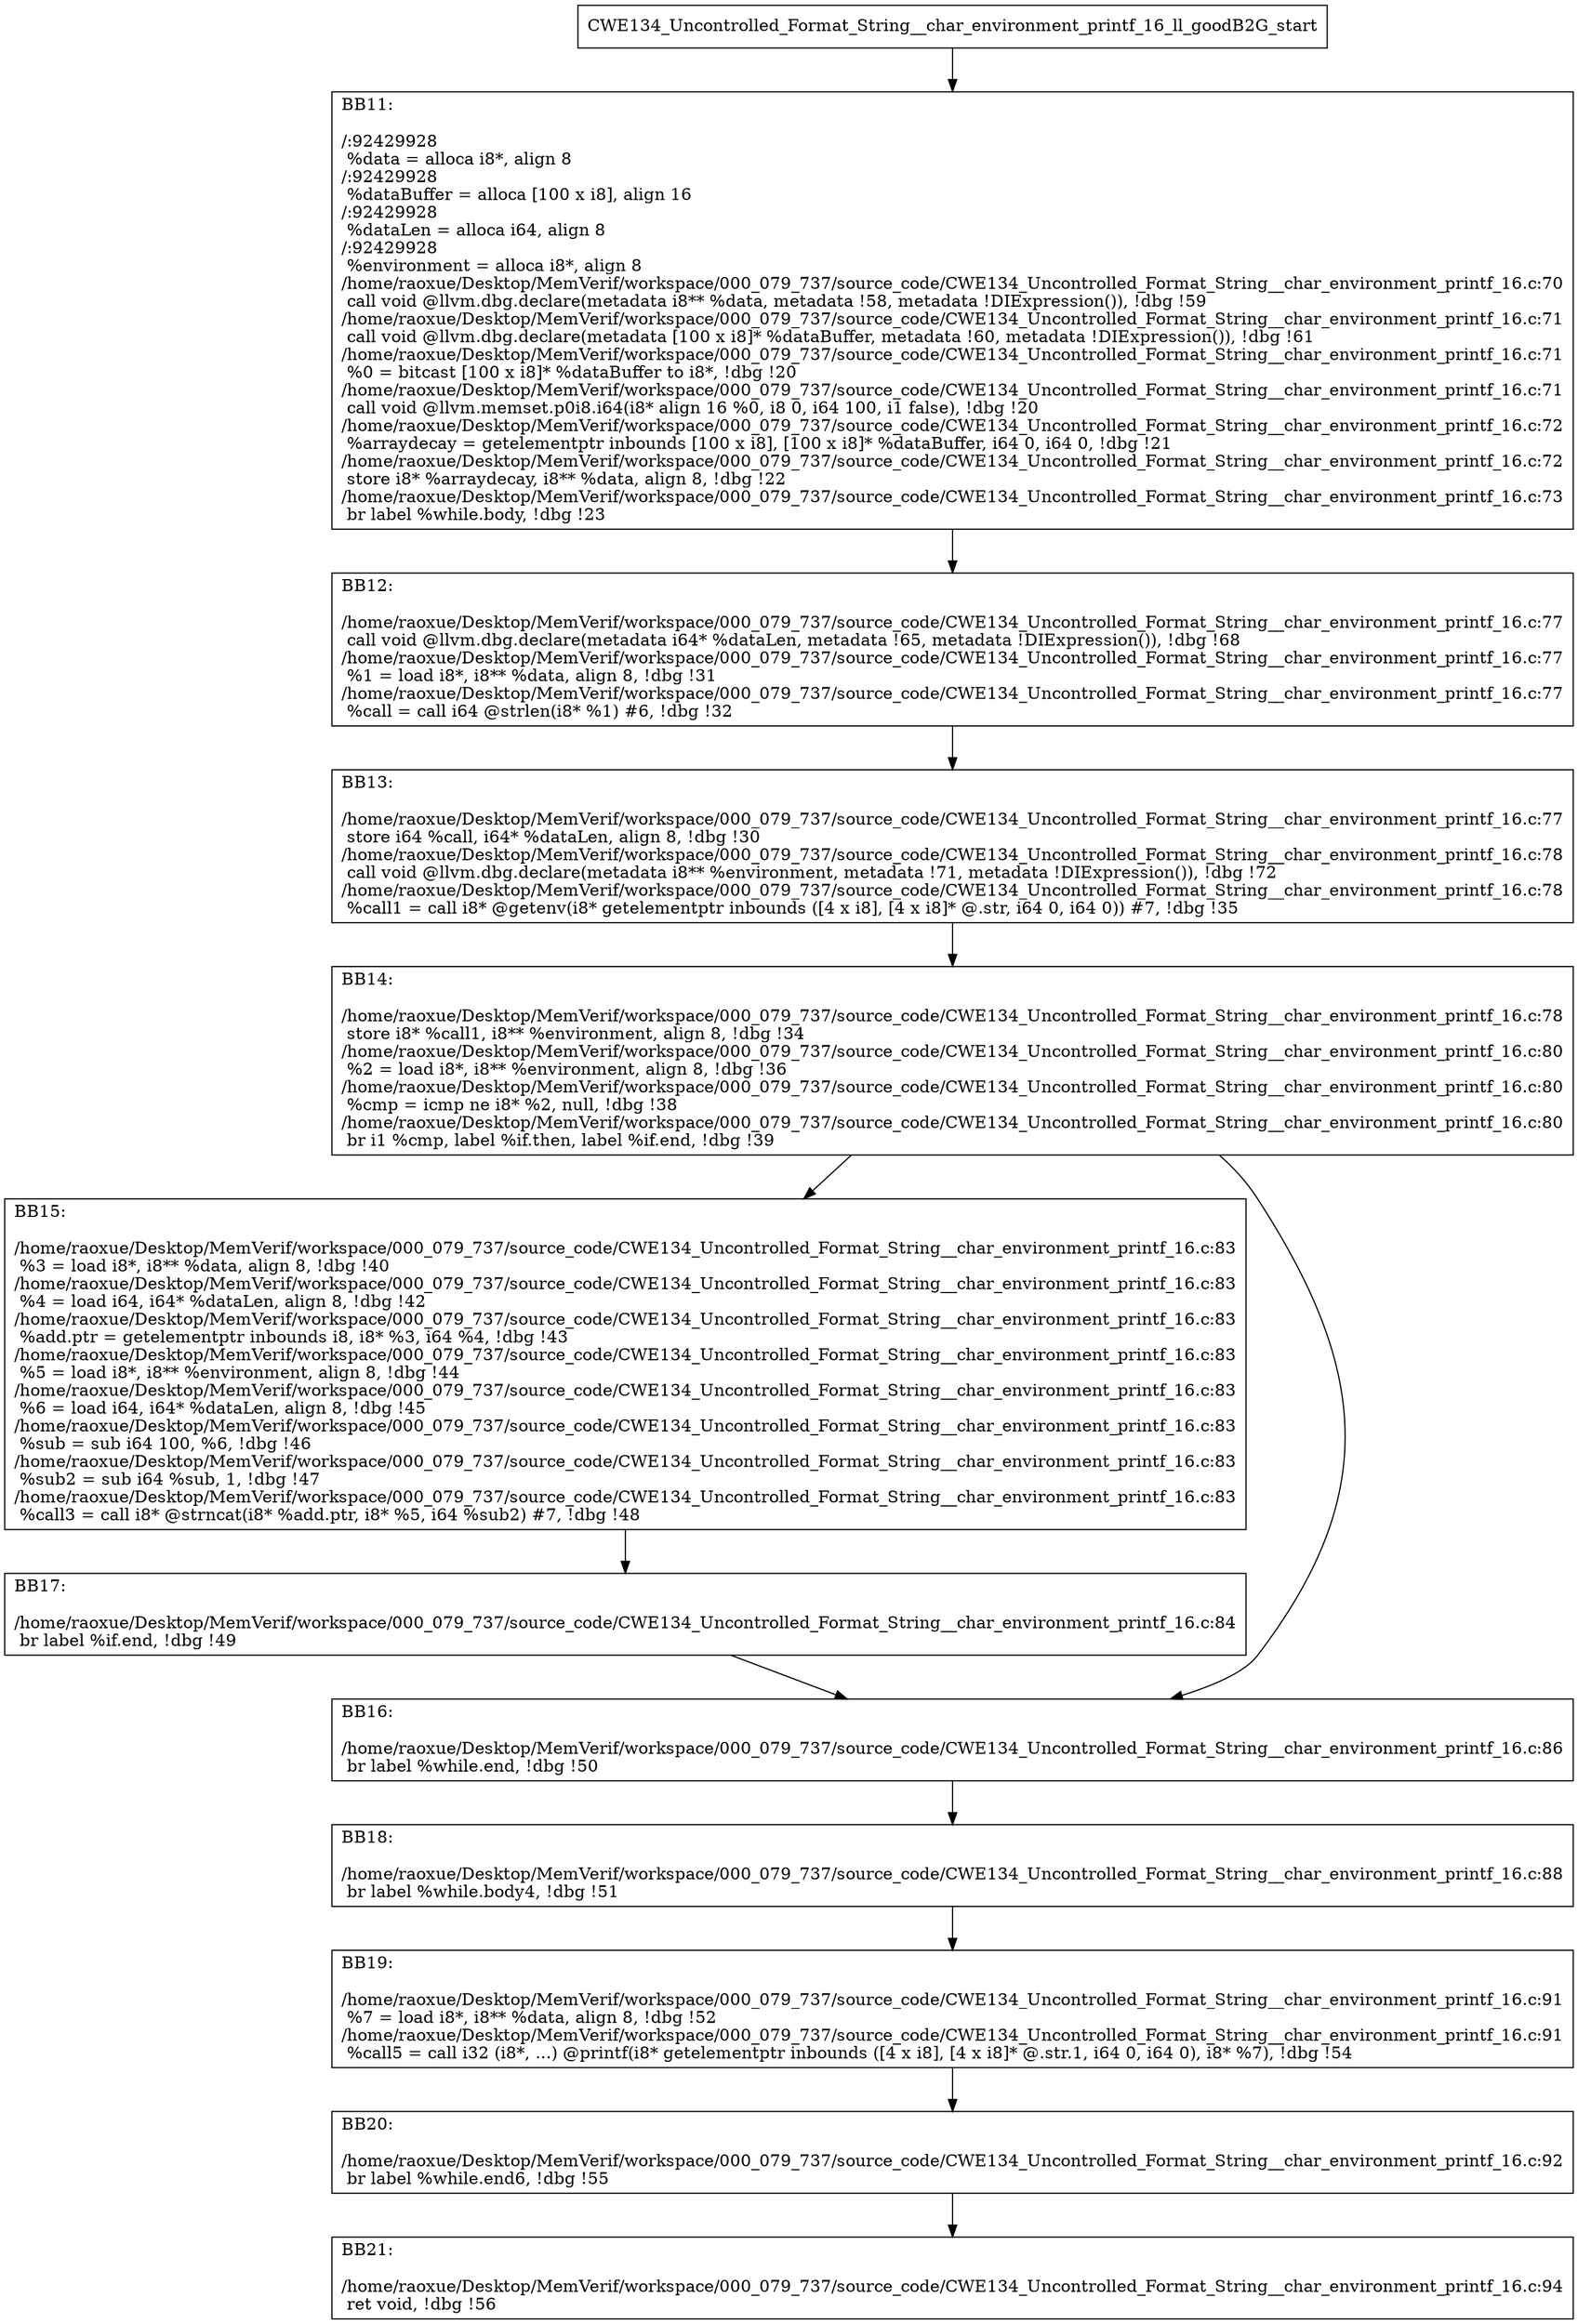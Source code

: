 digraph "CFG for'CWE134_Uncontrolled_Format_String__char_environment_printf_16_ll_goodB2G' function" {
	BBCWE134_Uncontrolled_Format_String__char_environment_printf_16_ll_goodB2G_start[shape=record,label="{CWE134_Uncontrolled_Format_String__char_environment_printf_16_ll_goodB2G_start}"];
	BBCWE134_Uncontrolled_Format_String__char_environment_printf_16_ll_goodB2G_start-> CWE134_Uncontrolled_Format_String__char_environment_printf_16_ll_goodB2GBB11;
	CWE134_Uncontrolled_Format_String__char_environment_printf_16_ll_goodB2GBB11 [shape=record, label="{BB11:\l\l/:92429928\l
  %data = alloca i8*, align 8\l
/:92429928\l
  %dataBuffer = alloca [100 x i8], align 16\l
/:92429928\l
  %dataLen = alloca i64, align 8\l
/:92429928\l
  %environment = alloca i8*, align 8\l
/home/raoxue/Desktop/MemVerif/workspace/000_079_737/source_code/CWE134_Uncontrolled_Format_String__char_environment_printf_16.c:70\l
  call void @llvm.dbg.declare(metadata i8** %data, metadata !58, metadata !DIExpression()), !dbg !59\l
/home/raoxue/Desktop/MemVerif/workspace/000_079_737/source_code/CWE134_Uncontrolled_Format_String__char_environment_printf_16.c:71\l
  call void @llvm.dbg.declare(metadata [100 x i8]* %dataBuffer, metadata !60, metadata !DIExpression()), !dbg !61\l
/home/raoxue/Desktop/MemVerif/workspace/000_079_737/source_code/CWE134_Uncontrolled_Format_String__char_environment_printf_16.c:71\l
  %0 = bitcast [100 x i8]* %dataBuffer to i8*, !dbg !20\l
/home/raoxue/Desktop/MemVerif/workspace/000_079_737/source_code/CWE134_Uncontrolled_Format_String__char_environment_printf_16.c:71\l
  call void @llvm.memset.p0i8.i64(i8* align 16 %0, i8 0, i64 100, i1 false), !dbg !20\l
/home/raoxue/Desktop/MemVerif/workspace/000_079_737/source_code/CWE134_Uncontrolled_Format_String__char_environment_printf_16.c:72\l
  %arraydecay = getelementptr inbounds [100 x i8], [100 x i8]* %dataBuffer, i64 0, i64 0, !dbg !21\l
/home/raoxue/Desktop/MemVerif/workspace/000_079_737/source_code/CWE134_Uncontrolled_Format_String__char_environment_printf_16.c:72\l
  store i8* %arraydecay, i8** %data, align 8, !dbg !22\l
/home/raoxue/Desktop/MemVerif/workspace/000_079_737/source_code/CWE134_Uncontrolled_Format_String__char_environment_printf_16.c:73\l
  br label %while.body, !dbg !23\l
}"];
	CWE134_Uncontrolled_Format_String__char_environment_printf_16_ll_goodB2GBB11-> CWE134_Uncontrolled_Format_String__char_environment_printf_16_ll_goodB2GBB12;
	CWE134_Uncontrolled_Format_String__char_environment_printf_16_ll_goodB2GBB12 [shape=record, label="{BB12:\l\l/home/raoxue/Desktop/MemVerif/workspace/000_079_737/source_code/CWE134_Uncontrolled_Format_String__char_environment_printf_16.c:77\l
  call void @llvm.dbg.declare(metadata i64* %dataLen, metadata !65, metadata !DIExpression()), !dbg !68\l
/home/raoxue/Desktop/MemVerif/workspace/000_079_737/source_code/CWE134_Uncontrolled_Format_String__char_environment_printf_16.c:77\l
  %1 = load i8*, i8** %data, align 8, !dbg !31\l
/home/raoxue/Desktop/MemVerif/workspace/000_079_737/source_code/CWE134_Uncontrolled_Format_String__char_environment_printf_16.c:77\l
  %call = call i64 @strlen(i8* %1) #6, !dbg !32\l
}"];
	CWE134_Uncontrolled_Format_String__char_environment_printf_16_ll_goodB2GBB12-> CWE134_Uncontrolled_Format_String__char_environment_printf_16_ll_goodB2GBB13;
	CWE134_Uncontrolled_Format_String__char_environment_printf_16_ll_goodB2GBB13 [shape=record, label="{BB13:\l\l/home/raoxue/Desktop/MemVerif/workspace/000_079_737/source_code/CWE134_Uncontrolled_Format_String__char_environment_printf_16.c:77\l
  store i64 %call, i64* %dataLen, align 8, !dbg !30\l
/home/raoxue/Desktop/MemVerif/workspace/000_079_737/source_code/CWE134_Uncontrolled_Format_String__char_environment_printf_16.c:78\l
  call void @llvm.dbg.declare(metadata i8** %environment, metadata !71, metadata !DIExpression()), !dbg !72\l
/home/raoxue/Desktop/MemVerif/workspace/000_079_737/source_code/CWE134_Uncontrolled_Format_String__char_environment_printf_16.c:78\l
  %call1 = call i8* @getenv(i8* getelementptr inbounds ([4 x i8], [4 x i8]* @.str, i64 0, i64 0)) #7, !dbg !35\l
}"];
	CWE134_Uncontrolled_Format_String__char_environment_printf_16_ll_goodB2GBB13-> CWE134_Uncontrolled_Format_String__char_environment_printf_16_ll_goodB2GBB14;
	CWE134_Uncontrolled_Format_String__char_environment_printf_16_ll_goodB2GBB14 [shape=record, label="{BB14:\l\l/home/raoxue/Desktop/MemVerif/workspace/000_079_737/source_code/CWE134_Uncontrolled_Format_String__char_environment_printf_16.c:78\l
  store i8* %call1, i8** %environment, align 8, !dbg !34\l
/home/raoxue/Desktop/MemVerif/workspace/000_079_737/source_code/CWE134_Uncontrolled_Format_String__char_environment_printf_16.c:80\l
  %2 = load i8*, i8** %environment, align 8, !dbg !36\l
/home/raoxue/Desktop/MemVerif/workspace/000_079_737/source_code/CWE134_Uncontrolled_Format_String__char_environment_printf_16.c:80\l
  %cmp = icmp ne i8* %2, null, !dbg !38\l
/home/raoxue/Desktop/MemVerif/workspace/000_079_737/source_code/CWE134_Uncontrolled_Format_String__char_environment_printf_16.c:80\l
  br i1 %cmp, label %if.then, label %if.end, !dbg !39\l
}"];
	CWE134_Uncontrolled_Format_String__char_environment_printf_16_ll_goodB2GBB14-> CWE134_Uncontrolled_Format_String__char_environment_printf_16_ll_goodB2GBB15;
	CWE134_Uncontrolled_Format_String__char_environment_printf_16_ll_goodB2GBB14-> CWE134_Uncontrolled_Format_String__char_environment_printf_16_ll_goodB2GBB16;
	CWE134_Uncontrolled_Format_String__char_environment_printf_16_ll_goodB2GBB15 [shape=record, label="{BB15:\l\l/home/raoxue/Desktop/MemVerif/workspace/000_079_737/source_code/CWE134_Uncontrolled_Format_String__char_environment_printf_16.c:83\l
  %3 = load i8*, i8** %data, align 8, !dbg !40\l
/home/raoxue/Desktop/MemVerif/workspace/000_079_737/source_code/CWE134_Uncontrolled_Format_String__char_environment_printf_16.c:83\l
  %4 = load i64, i64* %dataLen, align 8, !dbg !42\l
/home/raoxue/Desktop/MemVerif/workspace/000_079_737/source_code/CWE134_Uncontrolled_Format_String__char_environment_printf_16.c:83\l
  %add.ptr = getelementptr inbounds i8, i8* %3, i64 %4, !dbg !43\l
/home/raoxue/Desktop/MemVerif/workspace/000_079_737/source_code/CWE134_Uncontrolled_Format_String__char_environment_printf_16.c:83\l
  %5 = load i8*, i8** %environment, align 8, !dbg !44\l
/home/raoxue/Desktop/MemVerif/workspace/000_079_737/source_code/CWE134_Uncontrolled_Format_String__char_environment_printf_16.c:83\l
  %6 = load i64, i64* %dataLen, align 8, !dbg !45\l
/home/raoxue/Desktop/MemVerif/workspace/000_079_737/source_code/CWE134_Uncontrolled_Format_String__char_environment_printf_16.c:83\l
  %sub = sub i64 100, %6, !dbg !46\l
/home/raoxue/Desktop/MemVerif/workspace/000_079_737/source_code/CWE134_Uncontrolled_Format_String__char_environment_printf_16.c:83\l
  %sub2 = sub i64 %sub, 1, !dbg !47\l
/home/raoxue/Desktop/MemVerif/workspace/000_079_737/source_code/CWE134_Uncontrolled_Format_String__char_environment_printf_16.c:83\l
  %call3 = call i8* @strncat(i8* %add.ptr, i8* %5, i64 %sub2) #7, !dbg !48\l
}"];
	CWE134_Uncontrolled_Format_String__char_environment_printf_16_ll_goodB2GBB15-> CWE134_Uncontrolled_Format_String__char_environment_printf_16_ll_goodB2GBB17;
	CWE134_Uncontrolled_Format_String__char_environment_printf_16_ll_goodB2GBB17 [shape=record, label="{BB17:\l\l/home/raoxue/Desktop/MemVerif/workspace/000_079_737/source_code/CWE134_Uncontrolled_Format_String__char_environment_printf_16.c:84\l
  br label %if.end, !dbg !49\l
}"];
	CWE134_Uncontrolled_Format_String__char_environment_printf_16_ll_goodB2GBB17-> CWE134_Uncontrolled_Format_String__char_environment_printf_16_ll_goodB2GBB16;
	CWE134_Uncontrolled_Format_String__char_environment_printf_16_ll_goodB2GBB16 [shape=record, label="{BB16:\l\l/home/raoxue/Desktop/MemVerif/workspace/000_079_737/source_code/CWE134_Uncontrolled_Format_String__char_environment_printf_16.c:86\l
  br label %while.end, !dbg !50\l
}"];
	CWE134_Uncontrolled_Format_String__char_environment_printf_16_ll_goodB2GBB16-> CWE134_Uncontrolled_Format_String__char_environment_printf_16_ll_goodB2GBB18;
	CWE134_Uncontrolled_Format_String__char_environment_printf_16_ll_goodB2GBB18 [shape=record, label="{BB18:\l\l/home/raoxue/Desktop/MemVerif/workspace/000_079_737/source_code/CWE134_Uncontrolled_Format_String__char_environment_printf_16.c:88\l
  br label %while.body4, !dbg !51\l
}"];
	CWE134_Uncontrolled_Format_String__char_environment_printf_16_ll_goodB2GBB18-> CWE134_Uncontrolled_Format_String__char_environment_printf_16_ll_goodB2GBB19;
	CWE134_Uncontrolled_Format_String__char_environment_printf_16_ll_goodB2GBB19 [shape=record, label="{BB19:\l\l/home/raoxue/Desktop/MemVerif/workspace/000_079_737/source_code/CWE134_Uncontrolled_Format_String__char_environment_printf_16.c:91\l
  %7 = load i8*, i8** %data, align 8, !dbg !52\l
/home/raoxue/Desktop/MemVerif/workspace/000_079_737/source_code/CWE134_Uncontrolled_Format_String__char_environment_printf_16.c:91\l
  %call5 = call i32 (i8*, ...) @printf(i8* getelementptr inbounds ([4 x i8], [4 x i8]* @.str.1, i64 0, i64 0), i8* %7), !dbg !54\l
}"];
	CWE134_Uncontrolled_Format_String__char_environment_printf_16_ll_goodB2GBB19-> CWE134_Uncontrolled_Format_String__char_environment_printf_16_ll_goodB2GBB20;
	CWE134_Uncontrolled_Format_String__char_environment_printf_16_ll_goodB2GBB20 [shape=record, label="{BB20:\l\l/home/raoxue/Desktop/MemVerif/workspace/000_079_737/source_code/CWE134_Uncontrolled_Format_String__char_environment_printf_16.c:92\l
  br label %while.end6, !dbg !55\l
}"];
	CWE134_Uncontrolled_Format_String__char_environment_printf_16_ll_goodB2GBB20-> CWE134_Uncontrolled_Format_String__char_environment_printf_16_ll_goodB2GBB21;
	CWE134_Uncontrolled_Format_String__char_environment_printf_16_ll_goodB2GBB21 [shape=record, label="{BB21:\l\l/home/raoxue/Desktop/MemVerif/workspace/000_079_737/source_code/CWE134_Uncontrolled_Format_String__char_environment_printf_16.c:94\l
  ret void, !dbg !56\l
}"];
}
